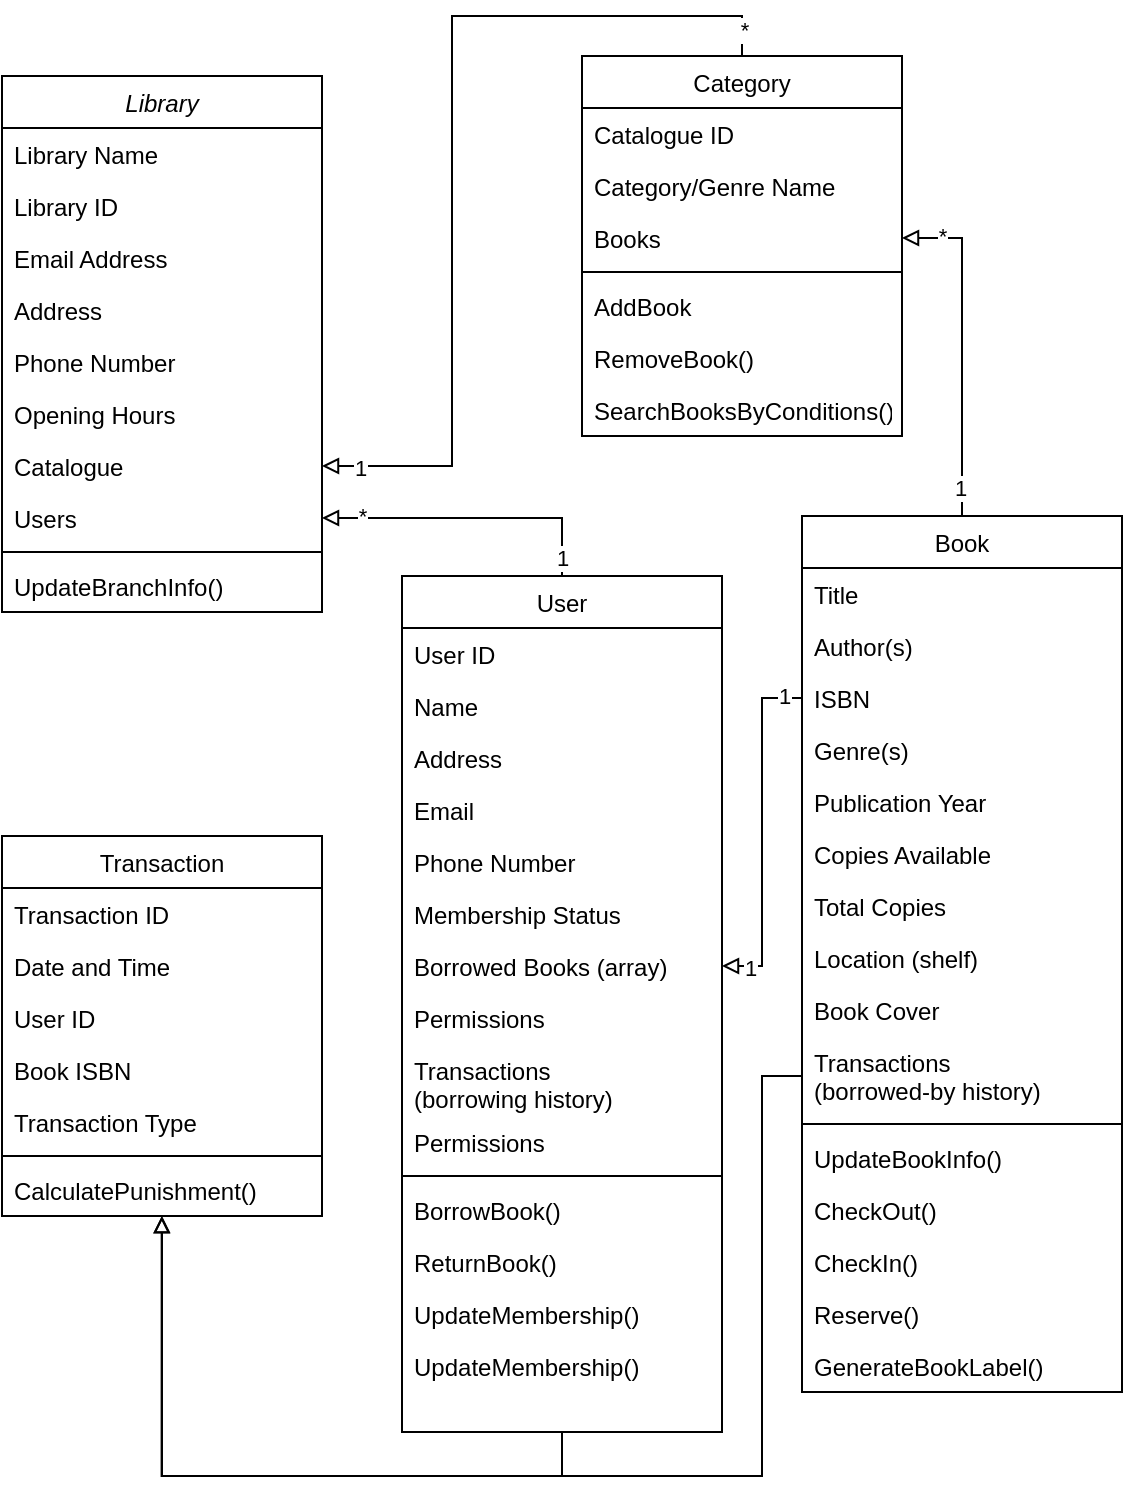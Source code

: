<mxfile version="21.8.2" type="github">
  <diagram id="C5RBs43oDa-KdzZeNtuy" name="Page-1">
    <mxGraphModel dx="1883" dy="868" grid="1" gridSize="10" guides="1" tooltips="1" connect="1" arrows="1" fold="1" page="1" pageScale="1" pageWidth="827" pageHeight="1169" math="0" shadow="0">
      <root>
        <mxCell id="WIyWlLk6GJQsqaUBKTNV-0" />
        <mxCell id="WIyWlLk6GJQsqaUBKTNV-1" parent="WIyWlLk6GJQsqaUBKTNV-0" />
        <mxCell id="zkfFHV4jXpPFQw0GAbJ--0" value="Library" style="swimlane;fontStyle=2;align=center;verticalAlign=top;childLayout=stackLayout;horizontal=1;startSize=26;horizontalStack=0;resizeParent=1;resizeLast=0;collapsible=1;marginBottom=0;rounded=0;shadow=0;strokeWidth=1;" parent="WIyWlLk6GJQsqaUBKTNV-1" vertex="1">
          <mxGeometry x="90" y="50" width="160" height="268" as="geometry">
            <mxRectangle x="230" y="140" width="160" height="26" as="alternateBounds" />
          </mxGeometry>
        </mxCell>
        <mxCell id="zkfFHV4jXpPFQw0GAbJ--1" value="Library Name" style="text;align=left;verticalAlign=top;spacingLeft=4;spacingRight=4;overflow=hidden;rotatable=0;points=[[0,0.5],[1,0.5]];portConstraint=eastwest;" parent="zkfFHV4jXpPFQw0GAbJ--0" vertex="1">
          <mxGeometry y="26" width="160" height="26" as="geometry" />
        </mxCell>
        <mxCell id="zkfFHV4jXpPFQw0GAbJ--2" value="Library ID" style="text;align=left;verticalAlign=top;spacingLeft=4;spacingRight=4;overflow=hidden;rotatable=0;points=[[0,0.5],[1,0.5]];portConstraint=eastwest;rounded=0;shadow=0;html=0;" parent="zkfFHV4jXpPFQw0GAbJ--0" vertex="1">
          <mxGeometry y="52" width="160" height="26" as="geometry" />
        </mxCell>
        <mxCell id="zkfFHV4jXpPFQw0GAbJ--3" value="Email Address" style="text;align=left;verticalAlign=top;spacingLeft=4;spacingRight=4;overflow=hidden;rotatable=0;points=[[0,0.5],[1,0.5]];portConstraint=eastwest;rounded=0;shadow=0;html=0;" parent="zkfFHV4jXpPFQw0GAbJ--0" vertex="1">
          <mxGeometry y="78" width="160" height="26" as="geometry" />
        </mxCell>
        <mxCell id="zkfFHV4jXpPFQw0GAbJ--5" value="Address" style="text;align=left;verticalAlign=top;spacingLeft=4;spacingRight=4;overflow=hidden;rotatable=0;points=[[0,0.5],[1,0.5]];portConstraint=eastwest;" parent="zkfFHV4jXpPFQw0GAbJ--0" vertex="1">
          <mxGeometry y="104" width="160" height="26" as="geometry" />
        </mxCell>
        <mxCell id="faPxJTfOs55vdl9rhDNX-1" value="Phone Number" style="text;align=left;verticalAlign=top;spacingLeft=4;spacingRight=4;overflow=hidden;rotatable=0;points=[[0,0.5],[1,0.5]];portConstraint=eastwest;rounded=0;shadow=0;html=0;" vertex="1" parent="zkfFHV4jXpPFQw0GAbJ--0">
          <mxGeometry y="130" width="160" height="26" as="geometry" />
        </mxCell>
        <mxCell id="faPxJTfOs55vdl9rhDNX-2" value="Opening Hours&#xa;" style="text;align=left;verticalAlign=top;spacingLeft=4;spacingRight=4;overflow=hidden;rotatable=0;points=[[0,0.5],[1,0.5]];portConstraint=eastwest;rounded=0;shadow=0;html=0;" vertex="1" parent="zkfFHV4jXpPFQw0GAbJ--0">
          <mxGeometry y="156" width="160" height="26" as="geometry" />
        </mxCell>
        <mxCell id="faPxJTfOs55vdl9rhDNX-3" value="Catalogue" style="text;align=left;verticalAlign=top;spacingLeft=4;spacingRight=4;overflow=hidden;rotatable=0;points=[[0,0.5],[1,0.5]];portConstraint=eastwest;rounded=0;shadow=0;html=0;" vertex="1" parent="zkfFHV4jXpPFQw0GAbJ--0">
          <mxGeometry y="182" width="160" height="26" as="geometry" />
        </mxCell>
        <mxCell id="faPxJTfOs55vdl9rhDNX-4" value="Users" style="text;align=left;verticalAlign=top;spacingLeft=4;spacingRight=4;overflow=hidden;rotatable=0;points=[[0,0.5],[1,0.5]];portConstraint=eastwest;rounded=0;shadow=0;html=0;" vertex="1" parent="zkfFHV4jXpPFQw0GAbJ--0">
          <mxGeometry y="208" width="160" height="26" as="geometry" />
        </mxCell>
        <mxCell id="zkfFHV4jXpPFQw0GAbJ--4" value="" style="line;html=1;strokeWidth=1;align=left;verticalAlign=middle;spacingTop=-1;spacingLeft=3;spacingRight=3;rotatable=0;labelPosition=right;points=[];portConstraint=eastwest;" parent="zkfFHV4jXpPFQw0GAbJ--0" vertex="1">
          <mxGeometry y="234" width="160" height="8" as="geometry" />
        </mxCell>
        <mxCell id="faPxJTfOs55vdl9rhDNX-5" value="UpdateBranchInfo()" style="text;align=left;verticalAlign=top;spacingLeft=4;spacingRight=4;overflow=hidden;rotatable=0;points=[[0,0.5],[1,0.5]];portConstraint=eastwest;rounded=0;shadow=0;html=0;" vertex="1" parent="zkfFHV4jXpPFQw0GAbJ--0">
          <mxGeometry y="242" width="160" height="26" as="geometry" />
        </mxCell>
        <mxCell id="faPxJTfOs55vdl9rhDNX-18" style="edgeStyle=orthogonalEdgeStyle;rounded=0;orthogonalLoop=1;jettySize=auto;html=1;exitX=0.5;exitY=0;exitDx=0;exitDy=0;entryX=1;entryY=0.5;entryDx=0;entryDy=0;endArrow=block;endFill=0;" edge="1" parent="WIyWlLk6GJQsqaUBKTNV-1" source="faPxJTfOs55vdl9rhDNX-8" target="faPxJTfOs55vdl9rhDNX-77">
          <mxGeometry relative="1" as="geometry">
            <Array as="points">
              <mxPoint x="570" y="131" />
            </Array>
          </mxGeometry>
        </mxCell>
        <mxCell id="faPxJTfOs55vdl9rhDNX-84" value="1" style="edgeLabel;html=1;align=center;verticalAlign=middle;resizable=0;points=[];" vertex="1" connectable="0" parent="faPxJTfOs55vdl9rhDNX-18">
          <mxGeometry x="-0.831" y="1" relative="1" as="geometry">
            <mxPoint as="offset" />
          </mxGeometry>
        </mxCell>
        <mxCell id="faPxJTfOs55vdl9rhDNX-85" value="*" style="edgeLabel;html=1;align=center;verticalAlign=middle;resizable=0;points=[];" vertex="1" connectable="0" parent="faPxJTfOs55vdl9rhDNX-18">
          <mxGeometry x="0.586" y="1" relative="1" as="geometry">
            <mxPoint x="-9" y="-6" as="offset" />
          </mxGeometry>
        </mxCell>
        <mxCell id="faPxJTfOs55vdl9rhDNX-8" value="Book" style="swimlane;fontStyle=0;align=center;verticalAlign=top;childLayout=stackLayout;horizontal=1;startSize=26;horizontalStack=0;resizeParent=1;resizeLast=0;collapsible=1;marginBottom=0;rounded=0;shadow=0;strokeWidth=1;" vertex="1" parent="WIyWlLk6GJQsqaUBKTNV-1">
          <mxGeometry x="490" y="270" width="160" height="438" as="geometry">
            <mxRectangle x="550" y="140" width="160" height="26" as="alternateBounds" />
          </mxGeometry>
        </mxCell>
        <mxCell id="faPxJTfOs55vdl9rhDNX-9" value="Title" style="text;align=left;verticalAlign=top;spacingLeft=4;spacingRight=4;overflow=hidden;rotatable=0;points=[[0,0.5],[1,0.5]];portConstraint=eastwest;" vertex="1" parent="faPxJTfOs55vdl9rhDNX-8">
          <mxGeometry y="26" width="160" height="26" as="geometry" />
        </mxCell>
        <mxCell id="faPxJTfOs55vdl9rhDNX-10" value="Author(s)" style="text;align=left;verticalAlign=top;spacingLeft=4;spacingRight=4;overflow=hidden;rotatable=0;points=[[0,0.5],[1,0.5]];portConstraint=eastwest;rounded=0;shadow=0;html=0;" vertex="1" parent="faPxJTfOs55vdl9rhDNX-8">
          <mxGeometry y="52" width="160" height="26" as="geometry" />
        </mxCell>
        <mxCell id="faPxJTfOs55vdl9rhDNX-11" value="ISBN" style="text;align=left;verticalAlign=top;spacingLeft=4;spacingRight=4;overflow=hidden;rotatable=0;points=[[0,0.5],[1,0.5]];portConstraint=eastwest;rounded=0;shadow=0;html=0;" vertex="1" parent="faPxJTfOs55vdl9rhDNX-8">
          <mxGeometry y="78" width="160" height="26" as="geometry" />
        </mxCell>
        <mxCell id="faPxJTfOs55vdl9rhDNX-12" value="Genre(s)" style="text;align=left;verticalAlign=top;spacingLeft=4;spacingRight=4;overflow=hidden;rotatable=0;points=[[0,0.5],[1,0.5]];portConstraint=eastwest;rounded=0;shadow=0;html=0;" vertex="1" parent="faPxJTfOs55vdl9rhDNX-8">
          <mxGeometry y="104" width="160" height="26" as="geometry" />
        </mxCell>
        <mxCell id="faPxJTfOs55vdl9rhDNX-13" value="Publication Year" style="text;align=left;verticalAlign=top;spacingLeft=4;spacingRight=4;overflow=hidden;rotatable=0;points=[[0,0.5],[1,0.5]];portConstraint=eastwest;rounded=0;shadow=0;html=0;" vertex="1" parent="faPxJTfOs55vdl9rhDNX-8">
          <mxGeometry y="130" width="160" height="26" as="geometry" />
        </mxCell>
        <mxCell id="faPxJTfOs55vdl9rhDNX-16" value="Copies Available" style="text;align=left;verticalAlign=top;spacingLeft=4;spacingRight=4;overflow=hidden;rotatable=0;points=[[0,0.5],[1,0.5]];portConstraint=eastwest;" vertex="1" parent="faPxJTfOs55vdl9rhDNX-8">
          <mxGeometry y="156" width="160" height="26" as="geometry" />
        </mxCell>
        <mxCell id="faPxJTfOs55vdl9rhDNX-15" value="Total Copies" style="text;align=left;verticalAlign=top;spacingLeft=4;spacingRight=4;overflow=hidden;rotatable=0;points=[[0,0.5],[1,0.5]];portConstraint=eastwest;" vertex="1" parent="faPxJTfOs55vdl9rhDNX-8">
          <mxGeometry y="182" width="160" height="26" as="geometry" />
        </mxCell>
        <mxCell id="faPxJTfOs55vdl9rhDNX-30" value="Location (shelf)" style="text;align=left;verticalAlign=top;spacingLeft=4;spacingRight=4;overflow=hidden;rotatable=0;points=[[0,0.5],[1,0.5]];portConstraint=eastwest;rounded=0;shadow=0;html=0;" vertex="1" parent="faPxJTfOs55vdl9rhDNX-8">
          <mxGeometry y="208" width="160" height="26" as="geometry" />
        </mxCell>
        <mxCell id="faPxJTfOs55vdl9rhDNX-36" value="Book Cover" style="text;align=left;verticalAlign=top;spacingLeft=4;spacingRight=4;overflow=hidden;rotatable=0;points=[[0,0.5],[1,0.5]];portConstraint=eastwest;rounded=0;shadow=0;html=0;" vertex="1" parent="faPxJTfOs55vdl9rhDNX-8">
          <mxGeometry y="234" width="160" height="26" as="geometry" />
        </mxCell>
        <mxCell id="faPxJTfOs55vdl9rhDNX-49" value="Transactions &#xa;(borrowed-by history)" style="text;align=left;verticalAlign=top;spacingLeft=4;spacingRight=4;overflow=hidden;rotatable=0;points=[[0,0.5],[1,0.5]];portConstraint=eastwest;rounded=0;shadow=0;html=0;" vertex="1" parent="faPxJTfOs55vdl9rhDNX-8">
          <mxGeometry y="260" width="160" height="40" as="geometry" />
        </mxCell>
        <mxCell id="faPxJTfOs55vdl9rhDNX-14" value="" style="line;html=1;strokeWidth=1;align=left;verticalAlign=middle;spacingTop=-1;spacingLeft=3;spacingRight=3;rotatable=0;labelPosition=right;points=[];portConstraint=eastwest;" vertex="1" parent="faPxJTfOs55vdl9rhDNX-8">
          <mxGeometry y="300" width="160" height="8" as="geometry" />
        </mxCell>
        <mxCell id="faPxJTfOs55vdl9rhDNX-29" value="UpdateBookInfo()" style="text;align=left;verticalAlign=top;spacingLeft=4;spacingRight=4;overflow=hidden;rotatable=0;points=[[0,0.5],[1,0.5]];portConstraint=eastwest;rounded=0;shadow=0;html=0;" vertex="1" parent="faPxJTfOs55vdl9rhDNX-8">
          <mxGeometry y="308" width="160" height="26" as="geometry" />
        </mxCell>
        <mxCell id="faPxJTfOs55vdl9rhDNX-31" value="CheckOut()" style="text;align=left;verticalAlign=top;spacingLeft=4;spacingRight=4;overflow=hidden;rotatable=0;points=[[0,0.5],[1,0.5]];portConstraint=eastwest;rounded=0;shadow=0;html=0;" vertex="1" parent="faPxJTfOs55vdl9rhDNX-8">
          <mxGeometry y="334" width="160" height="26" as="geometry" />
        </mxCell>
        <mxCell id="faPxJTfOs55vdl9rhDNX-32" value="CheckIn()" style="text;align=left;verticalAlign=top;spacingLeft=4;spacingRight=4;overflow=hidden;rotatable=0;points=[[0,0.5],[1,0.5]];portConstraint=eastwest;rounded=0;shadow=0;html=0;" vertex="1" parent="faPxJTfOs55vdl9rhDNX-8">
          <mxGeometry y="360" width="160" height="26" as="geometry" />
        </mxCell>
        <mxCell id="faPxJTfOs55vdl9rhDNX-33" value="Reserve()" style="text;align=left;verticalAlign=top;spacingLeft=4;spacingRight=4;overflow=hidden;rotatable=0;points=[[0,0.5],[1,0.5]];portConstraint=eastwest;rounded=0;shadow=0;html=0;" vertex="1" parent="faPxJTfOs55vdl9rhDNX-8">
          <mxGeometry y="386" width="160" height="26" as="geometry" />
        </mxCell>
        <mxCell id="faPxJTfOs55vdl9rhDNX-34" value="GenerateBookLabel()" style="text;align=left;verticalAlign=top;spacingLeft=4;spacingRight=4;overflow=hidden;rotatable=0;points=[[0,0.5],[1,0.5]];portConstraint=eastwest;rounded=0;shadow=0;html=0;" vertex="1" parent="faPxJTfOs55vdl9rhDNX-8">
          <mxGeometry y="412" width="160" height="26" as="geometry" />
        </mxCell>
        <mxCell id="faPxJTfOs55vdl9rhDNX-28" style="edgeStyle=orthogonalEdgeStyle;rounded=0;orthogonalLoop=1;jettySize=auto;html=1;exitX=0.5;exitY=0;exitDx=0;exitDy=0;entryX=1;entryY=0.5;entryDx=0;entryDy=0;endArrow=block;endFill=0;" edge="1" parent="WIyWlLk6GJQsqaUBKTNV-1" source="faPxJTfOs55vdl9rhDNX-19" target="faPxJTfOs55vdl9rhDNX-4">
          <mxGeometry relative="1" as="geometry" />
        </mxCell>
        <mxCell id="faPxJTfOs55vdl9rhDNX-89" value="1" style="edgeLabel;html=1;align=center;verticalAlign=middle;resizable=0;points=[];" vertex="1" connectable="0" parent="faPxJTfOs55vdl9rhDNX-28">
          <mxGeometry x="-0.87" relative="1" as="geometry">
            <mxPoint as="offset" />
          </mxGeometry>
        </mxCell>
        <mxCell id="faPxJTfOs55vdl9rhDNX-92" value="*" style="edgeLabel;html=1;align=center;verticalAlign=middle;resizable=0;points=[];" vertex="1" connectable="0" parent="faPxJTfOs55vdl9rhDNX-28">
          <mxGeometry x="0.613" y="-1" relative="1" as="geometry">
            <mxPoint x="-9" as="offset" />
          </mxGeometry>
        </mxCell>
        <mxCell id="faPxJTfOs55vdl9rhDNX-19" value="User" style="swimlane;fontStyle=0;align=center;verticalAlign=top;childLayout=stackLayout;horizontal=1;startSize=26;horizontalStack=0;resizeParent=1;resizeLast=0;collapsible=1;marginBottom=0;rounded=0;shadow=0;strokeWidth=1;" vertex="1" parent="WIyWlLk6GJQsqaUBKTNV-1">
          <mxGeometry x="290" y="300" width="160" height="428" as="geometry">
            <mxRectangle x="290" y="300" width="160" height="26" as="alternateBounds" />
          </mxGeometry>
        </mxCell>
        <mxCell id="faPxJTfOs55vdl9rhDNX-20" value="User ID" style="text;align=left;verticalAlign=top;spacingLeft=4;spacingRight=4;overflow=hidden;rotatable=0;points=[[0,0.5],[1,0.5]];portConstraint=eastwest;" vertex="1" parent="faPxJTfOs55vdl9rhDNX-19">
          <mxGeometry y="26" width="160" height="26" as="geometry" />
        </mxCell>
        <mxCell id="faPxJTfOs55vdl9rhDNX-21" value="Name" style="text;align=left;verticalAlign=top;spacingLeft=4;spacingRight=4;overflow=hidden;rotatable=0;points=[[0,0.5],[1,0.5]];portConstraint=eastwest;rounded=0;shadow=0;html=0;" vertex="1" parent="faPxJTfOs55vdl9rhDNX-19">
          <mxGeometry y="52" width="160" height="26" as="geometry" />
        </mxCell>
        <mxCell id="faPxJTfOs55vdl9rhDNX-22" value="Address" style="text;align=left;verticalAlign=top;spacingLeft=4;spacingRight=4;overflow=hidden;rotatable=0;points=[[0,0.5],[1,0.5]];portConstraint=eastwest;rounded=0;shadow=0;html=0;" vertex="1" parent="faPxJTfOs55vdl9rhDNX-19">
          <mxGeometry y="78" width="160" height="26" as="geometry" />
        </mxCell>
        <mxCell id="faPxJTfOs55vdl9rhDNX-23" value="Email" style="text;align=left;verticalAlign=top;spacingLeft=4;spacingRight=4;overflow=hidden;rotatable=0;points=[[0,0.5],[1,0.5]];portConstraint=eastwest;rounded=0;shadow=0;html=0;" vertex="1" parent="faPxJTfOs55vdl9rhDNX-19">
          <mxGeometry y="104" width="160" height="26" as="geometry" />
        </mxCell>
        <mxCell id="faPxJTfOs55vdl9rhDNX-24" value="Phone Number" style="text;align=left;verticalAlign=top;spacingLeft=4;spacingRight=4;overflow=hidden;rotatable=0;points=[[0,0.5],[1,0.5]];portConstraint=eastwest;rounded=0;shadow=0;html=0;" vertex="1" parent="faPxJTfOs55vdl9rhDNX-19">
          <mxGeometry y="130" width="160" height="26" as="geometry" />
        </mxCell>
        <mxCell id="faPxJTfOs55vdl9rhDNX-26" value="Membership Status" style="text;align=left;verticalAlign=top;spacingLeft=4;spacingRight=4;overflow=hidden;rotatable=0;points=[[0,0.5],[1,0.5]];portConstraint=eastwest;" vertex="1" parent="faPxJTfOs55vdl9rhDNX-19">
          <mxGeometry y="156" width="160" height="26" as="geometry" />
        </mxCell>
        <mxCell id="faPxJTfOs55vdl9rhDNX-27" value="Borrowed Books (array)" style="text;align=left;verticalAlign=top;spacingLeft=4;spacingRight=4;overflow=hidden;rotatable=0;points=[[0,0.5],[1,0.5]];portConstraint=eastwest;" vertex="1" parent="faPxJTfOs55vdl9rhDNX-19">
          <mxGeometry y="182" width="160" height="26" as="geometry" />
        </mxCell>
        <mxCell id="faPxJTfOs55vdl9rhDNX-45" value="Permissions" style="text;align=left;verticalAlign=top;spacingLeft=4;spacingRight=4;overflow=hidden;rotatable=0;points=[[0,0.5],[1,0.5]];portConstraint=eastwest;" vertex="1" parent="faPxJTfOs55vdl9rhDNX-19">
          <mxGeometry y="208" width="160" height="26" as="geometry" />
        </mxCell>
        <mxCell id="faPxJTfOs55vdl9rhDNX-37" value="Transactions &#xa;(borrowing history)" style="text;align=left;verticalAlign=top;spacingLeft=4;spacingRight=4;overflow=hidden;rotatable=0;points=[[0,0.5],[1,0.5]];portConstraint=eastwest;rounded=0;shadow=0;html=0;" vertex="1" parent="faPxJTfOs55vdl9rhDNX-19">
          <mxGeometry y="234" width="160" height="36" as="geometry" />
        </mxCell>
        <mxCell id="faPxJTfOs55vdl9rhDNX-48" value="Permissions" style="text;align=left;verticalAlign=top;spacingLeft=4;spacingRight=4;overflow=hidden;rotatable=0;points=[[0,0.5],[1,0.5]];portConstraint=eastwest;" vertex="1" parent="faPxJTfOs55vdl9rhDNX-19">
          <mxGeometry y="270" width="160" height="26" as="geometry" />
        </mxCell>
        <mxCell id="faPxJTfOs55vdl9rhDNX-25" value="" style="line;html=1;strokeWidth=1;align=left;verticalAlign=middle;spacingTop=-1;spacingLeft=3;spacingRight=3;rotatable=0;labelPosition=right;points=[];portConstraint=eastwest;" vertex="1" parent="faPxJTfOs55vdl9rhDNX-19">
          <mxGeometry y="296" width="160" height="8" as="geometry" />
        </mxCell>
        <mxCell id="faPxJTfOs55vdl9rhDNX-42" value="BorrowBook()" style="text;align=left;verticalAlign=top;spacingLeft=4;spacingRight=4;overflow=hidden;rotatable=0;points=[[0,0.5],[1,0.5]];portConstraint=eastwest;rounded=0;shadow=0;html=0;" vertex="1" parent="faPxJTfOs55vdl9rhDNX-19">
          <mxGeometry y="304" width="160" height="26" as="geometry" />
        </mxCell>
        <mxCell id="faPxJTfOs55vdl9rhDNX-43" value="ReturnBook()" style="text;align=left;verticalAlign=top;spacingLeft=4;spacingRight=4;overflow=hidden;rotatable=0;points=[[0,0.5],[1,0.5]];portConstraint=eastwest;rounded=0;shadow=0;html=0;" vertex="1" parent="faPxJTfOs55vdl9rhDNX-19">
          <mxGeometry y="330" width="160" height="26" as="geometry" />
        </mxCell>
        <mxCell id="faPxJTfOs55vdl9rhDNX-44" value="UpdateMembership()" style="text;align=left;verticalAlign=top;spacingLeft=4;spacingRight=4;overflow=hidden;rotatable=0;points=[[0,0.5],[1,0.5]];portConstraint=eastwest;rounded=0;shadow=0;html=0;" vertex="1" parent="faPxJTfOs55vdl9rhDNX-19">
          <mxGeometry y="356" width="160" height="26" as="geometry" />
        </mxCell>
        <mxCell id="faPxJTfOs55vdl9rhDNX-46" value="UpdateMembership()" style="text;align=left;verticalAlign=top;spacingLeft=4;spacingRight=4;overflow=hidden;rotatable=0;points=[[0,0.5],[1,0.5]];portConstraint=eastwest;rounded=0;shadow=0;html=0;" vertex="1" parent="faPxJTfOs55vdl9rhDNX-19">
          <mxGeometry y="382" width="160" height="26" as="geometry" />
        </mxCell>
        <mxCell id="faPxJTfOs55vdl9rhDNX-54" value="Transaction" style="swimlane;fontStyle=0;align=center;verticalAlign=top;childLayout=stackLayout;horizontal=1;startSize=26;horizontalStack=0;resizeParent=1;resizeLast=0;collapsible=1;marginBottom=0;rounded=0;shadow=0;strokeWidth=1;" vertex="1" parent="WIyWlLk6GJQsqaUBKTNV-1">
          <mxGeometry x="90" y="430" width="160" height="190" as="geometry">
            <mxRectangle x="290" y="300" width="160" height="26" as="alternateBounds" />
          </mxGeometry>
        </mxCell>
        <mxCell id="faPxJTfOs55vdl9rhDNX-55" value="Transaction ID" style="text;align=left;verticalAlign=top;spacingLeft=4;spacingRight=4;overflow=hidden;rotatable=0;points=[[0,0.5],[1,0.5]];portConstraint=eastwest;" vertex="1" parent="faPxJTfOs55vdl9rhDNX-54">
          <mxGeometry y="26" width="160" height="26" as="geometry" />
        </mxCell>
        <mxCell id="faPxJTfOs55vdl9rhDNX-56" value="Date and Time" style="text;align=left;verticalAlign=top;spacingLeft=4;spacingRight=4;overflow=hidden;rotatable=0;points=[[0,0.5],[1,0.5]];portConstraint=eastwest;rounded=0;shadow=0;html=0;" vertex="1" parent="faPxJTfOs55vdl9rhDNX-54">
          <mxGeometry y="52" width="160" height="26" as="geometry" />
        </mxCell>
        <mxCell id="faPxJTfOs55vdl9rhDNX-57" value="User ID" style="text;align=left;verticalAlign=top;spacingLeft=4;spacingRight=4;overflow=hidden;rotatable=0;points=[[0,0.5],[1,0.5]];portConstraint=eastwest;rounded=0;shadow=0;html=0;" vertex="1" parent="faPxJTfOs55vdl9rhDNX-54">
          <mxGeometry y="78" width="160" height="26" as="geometry" />
        </mxCell>
        <mxCell id="faPxJTfOs55vdl9rhDNX-58" value="Book ISBN" style="text;align=left;verticalAlign=top;spacingLeft=4;spacingRight=4;overflow=hidden;rotatable=0;points=[[0,0.5],[1,0.5]];portConstraint=eastwest;rounded=0;shadow=0;html=0;" vertex="1" parent="faPxJTfOs55vdl9rhDNX-54">
          <mxGeometry y="104" width="160" height="26" as="geometry" />
        </mxCell>
        <mxCell id="faPxJTfOs55vdl9rhDNX-59" value="Transaction Type " style="text;align=left;verticalAlign=top;spacingLeft=4;spacingRight=4;overflow=hidden;rotatable=0;points=[[0,0.5],[1,0.5]];portConstraint=eastwest;rounded=0;shadow=0;html=0;" vertex="1" parent="faPxJTfOs55vdl9rhDNX-54">
          <mxGeometry y="130" width="160" height="26" as="geometry" />
        </mxCell>
        <mxCell id="faPxJTfOs55vdl9rhDNX-64" value="" style="line;html=1;strokeWidth=1;align=left;verticalAlign=middle;spacingTop=-1;spacingLeft=3;spacingRight=3;rotatable=0;labelPosition=right;points=[];portConstraint=eastwest;" vertex="1" parent="faPxJTfOs55vdl9rhDNX-54">
          <mxGeometry y="156" width="160" height="8" as="geometry" />
        </mxCell>
        <mxCell id="faPxJTfOs55vdl9rhDNX-65" value="CalculatePunishment()" style="text;align=left;verticalAlign=top;spacingLeft=4;spacingRight=4;overflow=hidden;rotatable=0;points=[[0,0.5],[1,0.5]];portConstraint=eastwest;" vertex="1" parent="faPxJTfOs55vdl9rhDNX-54">
          <mxGeometry y="164" width="160" height="26" as="geometry" />
        </mxCell>
        <mxCell id="faPxJTfOs55vdl9rhDNX-70" style="edgeStyle=orthogonalEdgeStyle;rounded=0;orthogonalLoop=1;jettySize=auto;html=1;exitX=0;exitY=0.5;exitDx=0;exitDy=0;endArrow=block;endFill=0;" edge="1" parent="WIyWlLk6GJQsqaUBKTNV-1" source="faPxJTfOs55vdl9rhDNX-49">
          <mxGeometry relative="1" as="geometry">
            <mxPoint x="170" y="620" as="targetPoint" />
            <Array as="points">
              <mxPoint x="470" y="550" />
              <mxPoint x="470" y="750" />
              <mxPoint x="170" y="750" />
            </Array>
          </mxGeometry>
        </mxCell>
        <mxCell id="faPxJTfOs55vdl9rhDNX-71" style="edgeStyle=orthogonalEdgeStyle;rounded=0;orthogonalLoop=1;jettySize=auto;html=1;exitX=0.5;exitY=1;exitDx=0;exitDy=0;entryX=0.499;entryY=1.006;entryDx=0;entryDy=0;entryPerimeter=0;endArrow=block;endFill=0;" edge="1" parent="WIyWlLk6GJQsqaUBKTNV-1" source="faPxJTfOs55vdl9rhDNX-19" target="faPxJTfOs55vdl9rhDNX-65">
          <mxGeometry relative="1" as="geometry">
            <Array as="points">
              <mxPoint x="370" y="750" />
              <mxPoint x="170" y="750" />
            </Array>
          </mxGeometry>
        </mxCell>
        <mxCell id="faPxJTfOs55vdl9rhDNX-73" style="edgeStyle=orthogonalEdgeStyle;rounded=0;orthogonalLoop=1;jettySize=auto;html=1;exitX=0;exitY=0.5;exitDx=0;exitDy=0;entryX=1;entryY=0.5;entryDx=0;entryDy=0;endArrow=block;endFill=0;" edge="1" parent="WIyWlLk6GJQsqaUBKTNV-1" source="faPxJTfOs55vdl9rhDNX-11" target="faPxJTfOs55vdl9rhDNX-27">
          <mxGeometry relative="1" as="geometry" />
        </mxCell>
        <mxCell id="faPxJTfOs55vdl9rhDNX-86" value="1" style="edgeLabel;html=1;align=center;verticalAlign=middle;resizable=0;points=[];" vertex="1" connectable="0" parent="faPxJTfOs55vdl9rhDNX-73">
          <mxGeometry x="-0.897" y="-1" relative="1" as="geometry">
            <mxPoint as="offset" />
          </mxGeometry>
        </mxCell>
        <mxCell id="faPxJTfOs55vdl9rhDNX-87" value="1" style="edgeLabel;html=1;align=center;verticalAlign=middle;resizable=0;points=[];" vertex="1" connectable="0" parent="faPxJTfOs55vdl9rhDNX-73">
          <mxGeometry x="0.838" y="1" relative="1" as="geometry">
            <mxPoint as="offset" />
          </mxGeometry>
        </mxCell>
        <mxCell id="faPxJTfOs55vdl9rhDNX-82" style="edgeStyle=orthogonalEdgeStyle;rounded=0;orthogonalLoop=1;jettySize=auto;html=1;exitX=0.5;exitY=0;exitDx=0;exitDy=0;entryX=1;entryY=0.5;entryDx=0;entryDy=0;endArrow=block;endFill=0;" edge="1" parent="WIyWlLk6GJQsqaUBKTNV-1" source="faPxJTfOs55vdl9rhDNX-74" target="faPxJTfOs55vdl9rhDNX-3">
          <mxGeometry relative="1" as="geometry" />
        </mxCell>
        <mxCell id="faPxJTfOs55vdl9rhDNX-101" value="*" style="edgeLabel;html=1;align=center;verticalAlign=middle;resizable=0;points=[];" vertex="1" connectable="0" parent="faPxJTfOs55vdl9rhDNX-82">
          <mxGeometry x="-0.943" y="-1" relative="1" as="geometry">
            <mxPoint as="offset" />
          </mxGeometry>
        </mxCell>
        <mxCell id="faPxJTfOs55vdl9rhDNX-102" value="1" style="edgeLabel;html=1;align=center;verticalAlign=middle;resizable=0;points=[];" vertex="1" connectable="0" parent="faPxJTfOs55vdl9rhDNX-82">
          <mxGeometry x="0.918" y="1" relative="1" as="geometry">
            <mxPoint as="offset" />
          </mxGeometry>
        </mxCell>
        <mxCell id="faPxJTfOs55vdl9rhDNX-74" value="Category" style="swimlane;fontStyle=0;align=center;verticalAlign=top;childLayout=stackLayout;horizontal=1;startSize=26;horizontalStack=0;resizeParent=1;resizeLast=0;collapsible=1;marginBottom=0;rounded=0;shadow=0;strokeWidth=1;" vertex="1" parent="WIyWlLk6GJQsqaUBKTNV-1">
          <mxGeometry x="380" y="40" width="160" height="190" as="geometry">
            <mxRectangle x="290" y="300" width="160" height="26" as="alternateBounds" />
          </mxGeometry>
        </mxCell>
        <mxCell id="faPxJTfOs55vdl9rhDNX-75" value="Catalogue ID" style="text;align=left;verticalAlign=top;spacingLeft=4;spacingRight=4;overflow=hidden;rotatable=0;points=[[0,0.5],[1,0.5]];portConstraint=eastwest;" vertex="1" parent="faPxJTfOs55vdl9rhDNX-74">
          <mxGeometry y="26" width="160" height="26" as="geometry" />
        </mxCell>
        <mxCell id="faPxJTfOs55vdl9rhDNX-76" value="Category/Genre Name" style="text;align=left;verticalAlign=top;spacingLeft=4;spacingRight=4;overflow=hidden;rotatable=0;points=[[0,0.5],[1,0.5]];portConstraint=eastwest;rounded=0;shadow=0;html=0;" vertex="1" parent="faPxJTfOs55vdl9rhDNX-74">
          <mxGeometry y="52" width="160" height="26" as="geometry" />
        </mxCell>
        <mxCell id="faPxJTfOs55vdl9rhDNX-77" value="Books" style="text;align=left;verticalAlign=top;spacingLeft=4;spacingRight=4;overflow=hidden;rotatable=0;points=[[0,0.5],[1,0.5]];portConstraint=eastwest;rounded=0;shadow=0;html=0;" vertex="1" parent="faPxJTfOs55vdl9rhDNX-74">
          <mxGeometry y="78" width="160" height="26" as="geometry" />
        </mxCell>
        <mxCell id="faPxJTfOs55vdl9rhDNX-80" value="" style="line;html=1;strokeWidth=1;align=left;verticalAlign=middle;spacingTop=-1;spacingLeft=3;spacingRight=3;rotatable=0;labelPosition=right;points=[];portConstraint=eastwest;" vertex="1" parent="faPxJTfOs55vdl9rhDNX-74">
          <mxGeometry y="104" width="160" height="8" as="geometry" />
        </mxCell>
        <mxCell id="faPxJTfOs55vdl9rhDNX-81" value="AddBook" style="text;align=left;verticalAlign=top;spacingLeft=4;spacingRight=4;overflow=hidden;rotatable=0;points=[[0,0.5],[1,0.5]];portConstraint=eastwest;" vertex="1" parent="faPxJTfOs55vdl9rhDNX-74">
          <mxGeometry y="112" width="160" height="26" as="geometry" />
        </mxCell>
        <mxCell id="faPxJTfOs55vdl9rhDNX-99" value="RemoveBook()" style="text;align=left;verticalAlign=top;spacingLeft=4;spacingRight=4;overflow=hidden;rotatable=0;points=[[0,0.5],[1,0.5]];portConstraint=eastwest;" vertex="1" parent="faPxJTfOs55vdl9rhDNX-74">
          <mxGeometry y="138" width="160" height="26" as="geometry" />
        </mxCell>
        <mxCell id="faPxJTfOs55vdl9rhDNX-100" value="SearchBooksByConditions()" style="text;align=left;verticalAlign=top;spacingLeft=4;spacingRight=4;overflow=hidden;rotatable=0;points=[[0,0.5],[1,0.5]];portConstraint=eastwest;" vertex="1" parent="faPxJTfOs55vdl9rhDNX-74">
          <mxGeometry y="164" width="160" height="26" as="geometry" />
        </mxCell>
      </root>
    </mxGraphModel>
  </diagram>
</mxfile>
